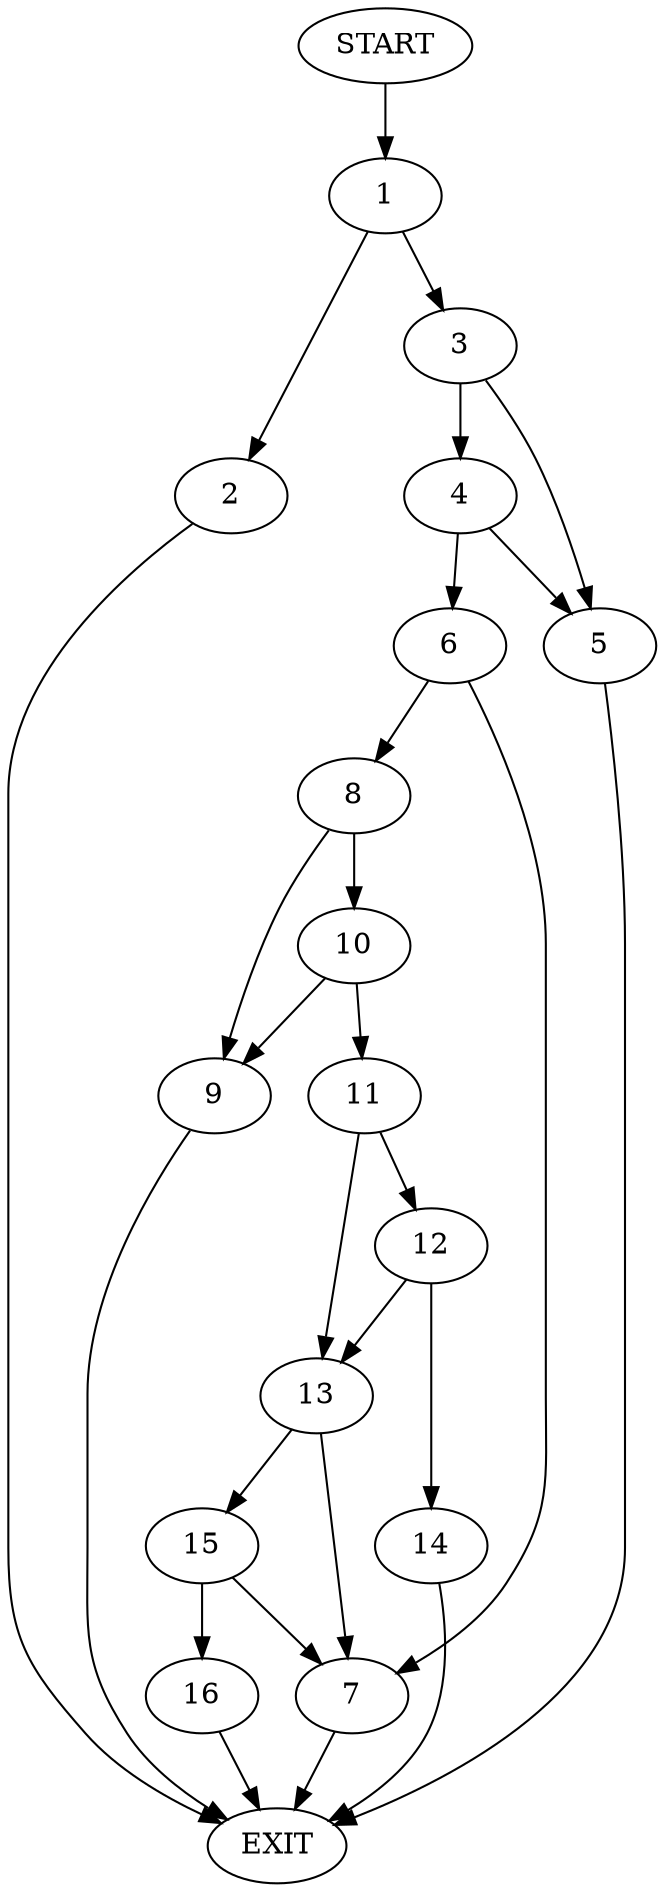digraph {
0 [label="START"]
17 [label="EXIT"]
0 -> 1
1 -> 2
1 -> 3
3 -> 4
3 -> 5
2 -> 17
5 -> 17
4 -> 6
4 -> 5
6 -> 7
6 -> 8
7 -> 17
8 -> 9
8 -> 10
10 -> 11
10 -> 9
9 -> 17
11 -> 12
11 -> 13
12 -> 14
12 -> 13
13 -> 7
13 -> 15
14 -> 17
15 -> 7
15 -> 16
16 -> 17
}
